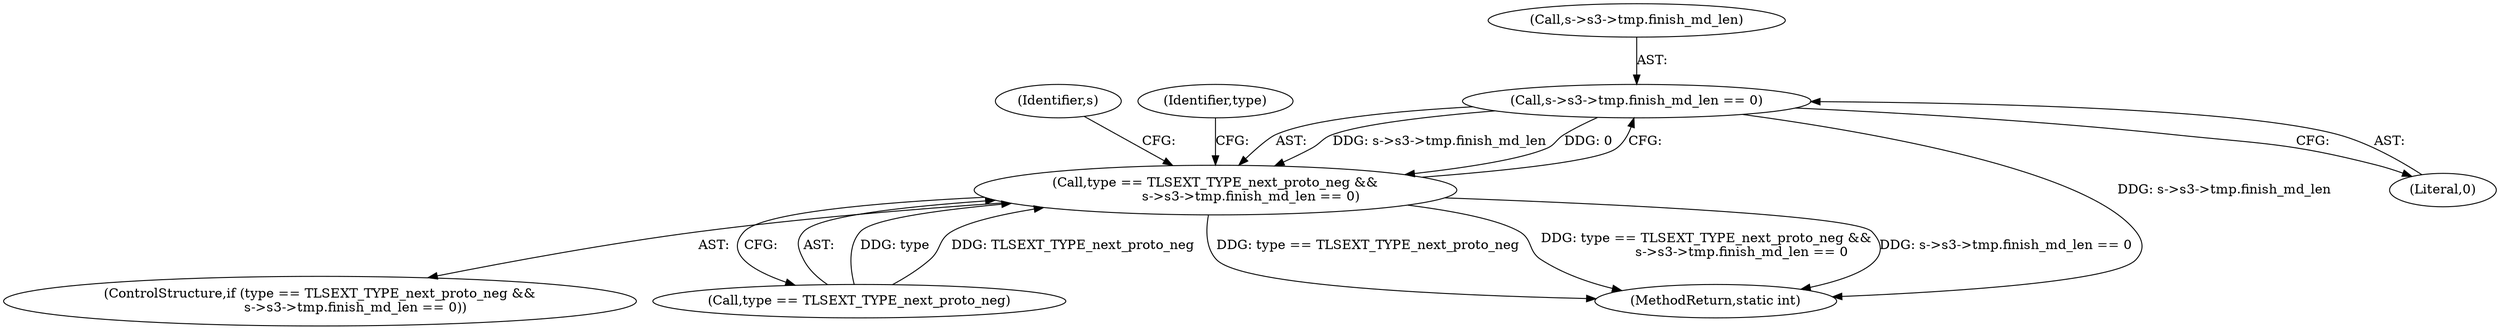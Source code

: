 digraph "0_openssl_4ad93618d26a3ea23d36ad5498ff4f59eff3a4d2_8@pointer" {
"1000534" [label="(Call,s->s3->tmp.finish_md_len == 0)"];
"1000530" [label="(Call,type == TLSEXT_TYPE_next_proto_neg &&\n                 s->s3->tmp.finish_md_len == 0)"];
"1000550" [label="(Identifier,s)"];
"1000529" [label="(ControlStructure,if (type == TLSEXT_TYPE_next_proto_neg &&\n                 s->s3->tmp.finish_md_len == 0))"];
"1000531" [label="(Call,type == TLSEXT_TYPE_next_proto_neg)"];
"1001021" [label="(MethodReturn,static int)"];
"1000542" [label="(Literal,0)"];
"1000640" [label="(Identifier,type)"];
"1000534" [label="(Call,s->s3->tmp.finish_md_len == 0)"];
"1000535" [label="(Call,s->s3->tmp.finish_md_len)"];
"1000530" [label="(Call,type == TLSEXT_TYPE_next_proto_neg &&\n                 s->s3->tmp.finish_md_len == 0)"];
"1000534" -> "1000530"  [label="AST: "];
"1000534" -> "1000542"  [label="CFG: "];
"1000535" -> "1000534"  [label="AST: "];
"1000542" -> "1000534"  [label="AST: "];
"1000530" -> "1000534"  [label="CFG: "];
"1000534" -> "1001021"  [label="DDG: s->s3->tmp.finish_md_len"];
"1000534" -> "1000530"  [label="DDG: s->s3->tmp.finish_md_len"];
"1000534" -> "1000530"  [label="DDG: 0"];
"1000530" -> "1000529"  [label="AST: "];
"1000530" -> "1000531"  [label="CFG: "];
"1000531" -> "1000530"  [label="AST: "];
"1000550" -> "1000530"  [label="CFG: "];
"1000640" -> "1000530"  [label="CFG: "];
"1000530" -> "1001021"  [label="DDG: type == TLSEXT_TYPE_next_proto_neg"];
"1000530" -> "1001021"  [label="DDG: type == TLSEXT_TYPE_next_proto_neg &&\n                 s->s3->tmp.finish_md_len == 0"];
"1000530" -> "1001021"  [label="DDG: s->s3->tmp.finish_md_len == 0"];
"1000531" -> "1000530"  [label="DDG: type"];
"1000531" -> "1000530"  [label="DDG: TLSEXT_TYPE_next_proto_neg"];
}
